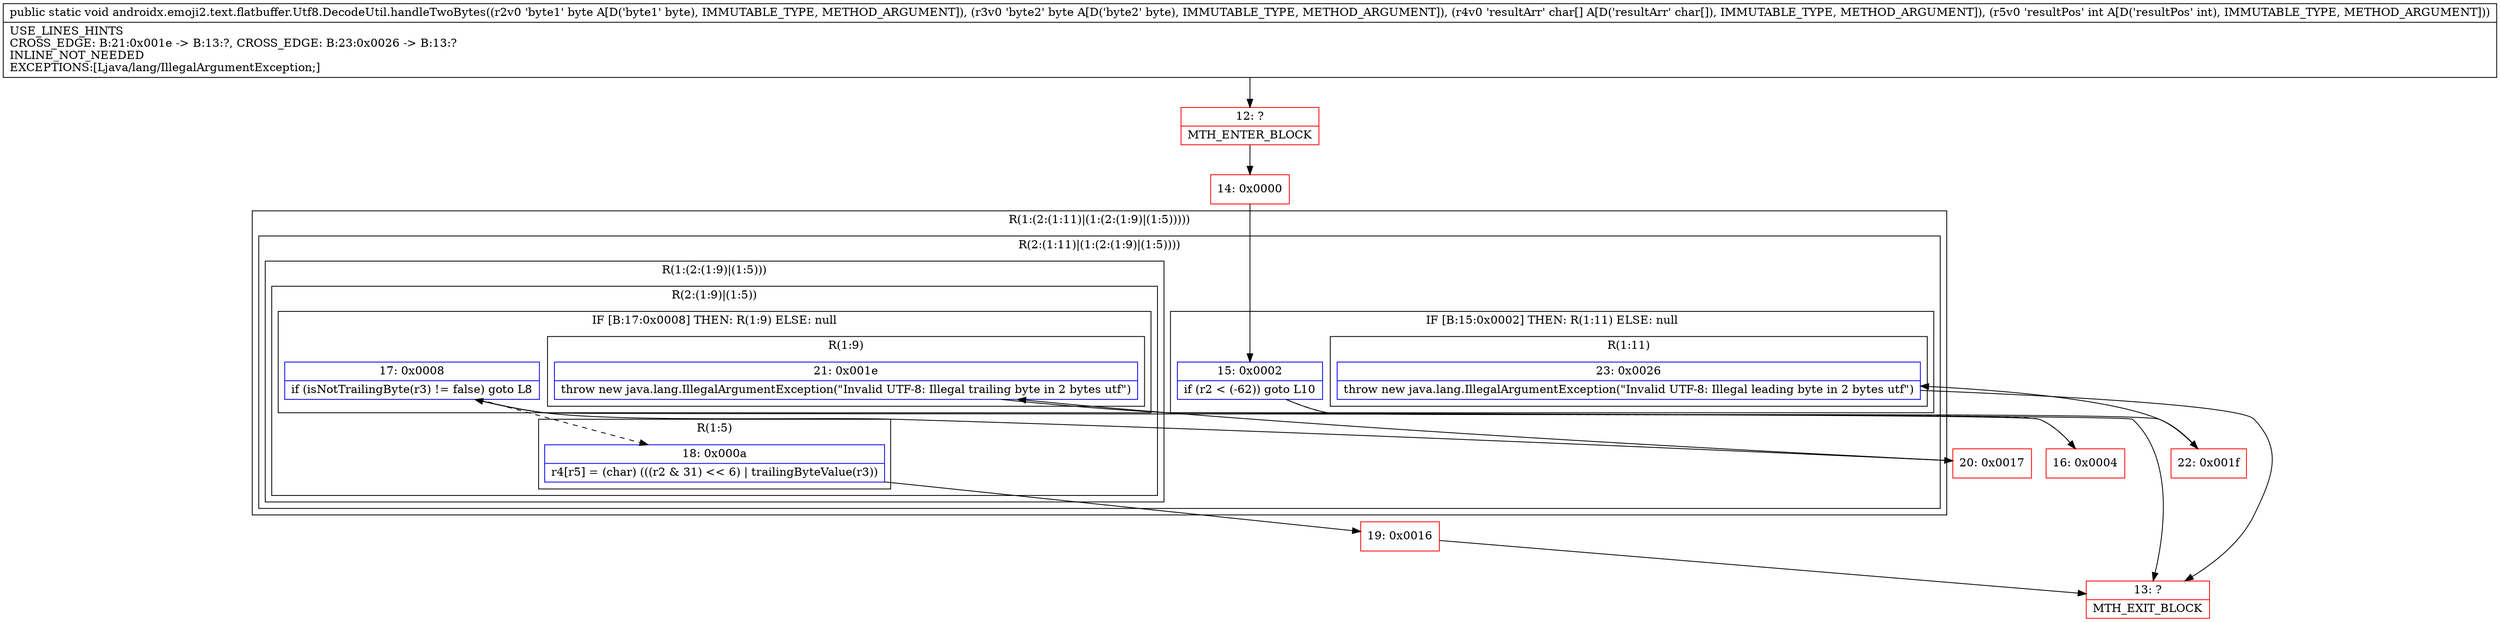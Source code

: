 digraph "CFG forandroidx.emoji2.text.flatbuffer.Utf8.DecodeUtil.handleTwoBytes(BB[CI)V" {
subgraph cluster_Region_456559882 {
label = "R(1:(2:(1:11)|(1:(2:(1:9)|(1:5)))))";
node [shape=record,color=blue];
subgraph cluster_Region_1793341109 {
label = "R(2:(1:11)|(1:(2:(1:9)|(1:5))))";
node [shape=record,color=blue];
subgraph cluster_IfRegion_945241424 {
label = "IF [B:15:0x0002] THEN: R(1:11) ELSE: null";
node [shape=record,color=blue];
Node_15 [shape=record,label="{15\:\ 0x0002|if (r2 \< (\-62)) goto L10\l}"];
subgraph cluster_Region_2013602796 {
label = "R(1:11)";
node [shape=record,color=blue];
Node_23 [shape=record,label="{23\:\ 0x0026|throw new java.lang.IllegalArgumentException(\"Invalid UTF\-8: Illegal leading byte in 2 bytes utf\")\l}"];
}
}
subgraph cluster_Region_1475653435 {
label = "R(1:(2:(1:9)|(1:5)))";
node [shape=record,color=blue];
subgraph cluster_Region_477002478 {
label = "R(2:(1:9)|(1:5))";
node [shape=record,color=blue];
subgraph cluster_IfRegion_491944334 {
label = "IF [B:17:0x0008] THEN: R(1:9) ELSE: null";
node [shape=record,color=blue];
Node_17 [shape=record,label="{17\:\ 0x0008|if (isNotTrailingByte(r3) != false) goto L8\l}"];
subgraph cluster_Region_1276720011 {
label = "R(1:9)";
node [shape=record,color=blue];
Node_21 [shape=record,label="{21\:\ 0x001e|throw new java.lang.IllegalArgumentException(\"Invalid UTF\-8: Illegal trailing byte in 2 bytes utf\")\l}"];
}
}
subgraph cluster_Region_1055313988 {
label = "R(1:5)";
node [shape=record,color=blue];
Node_18 [shape=record,label="{18\:\ 0x000a|r4[r5] = (char) (((r2 & 31) \<\< 6) \| trailingByteValue(r3))\l}"];
}
}
}
}
}
Node_12 [shape=record,color=red,label="{12\:\ ?|MTH_ENTER_BLOCK\l}"];
Node_14 [shape=record,color=red,label="{14\:\ 0x0000}"];
Node_16 [shape=record,color=red,label="{16\:\ 0x0004}"];
Node_19 [shape=record,color=red,label="{19\:\ 0x0016}"];
Node_13 [shape=record,color=red,label="{13\:\ ?|MTH_EXIT_BLOCK\l}"];
Node_20 [shape=record,color=red,label="{20\:\ 0x0017}"];
Node_22 [shape=record,color=red,label="{22\:\ 0x001f}"];
MethodNode[shape=record,label="{public static void androidx.emoji2.text.flatbuffer.Utf8.DecodeUtil.handleTwoBytes((r2v0 'byte1' byte A[D('byte1' byte), IMMUTABLE_TYPE, METHOD_ARGUMENT]), (r3v0 'byte2' byte A[D('byte2' byte), IMMUTABLE_TYPE, METHOD_ARGUMENT]), (r4v0 'resultArr' char[] A[D('resultArr' char[]), IMMUTABLE_TYPE, METHOD_ARGUMENT]), (r5v0 'resultPos' int A[D('resultPos' int), IMMUTABLE_TYPE, METHOD_ARGUMENT]))  | USE_LINES_HINTS\lCROSS_EDGE: B:21:0x001e \-\> B:13:?, CROSS_EDGE: B:23:0x0026 \-\> B:13:?\lINLINE_NOT_NEEDED\lEXCEPTIONS:[Ljava\/lang\/IllegalArgumentException;]\l}"];
MethodNode -> Node_12;Node_15 -> Node_16[style=dashed];
Node_15 -> Node_22;
Node_23 -> Node_13;
Node_17 -> Node_18[style=dashed];
Node_17 -> Node_20;
Node_21 -> Node_13;
Node_18 -> Node_19;
Node_12 -> Node_14;
Node_14 -> Node_15;
Node_16 -> Node_17;
Node_19 -> Node_13;
Node_20 -> Node_21;
Node_22 -> Node_23;
}


